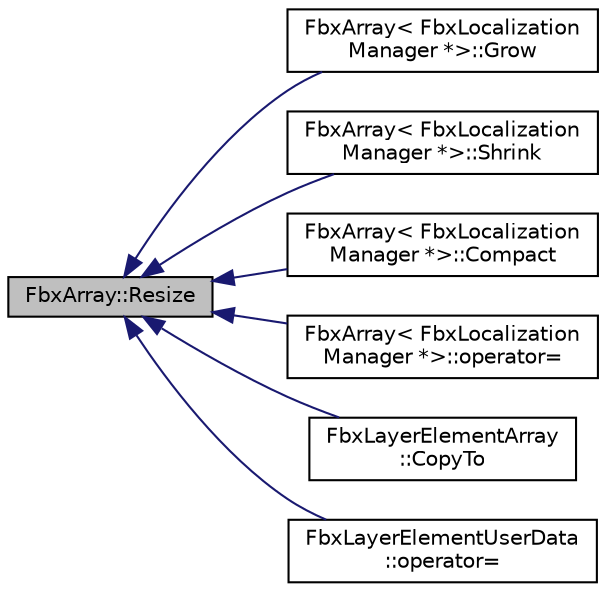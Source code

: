 digraph "FbxArray::Resize"
{
  edge [fontname="Helvetica",fontsize="10",labelfontname="Helvetica",labelfontsize="10"];
  node [fontname="Helvetica",fontsize="10",shape=record];
  rankdir="LR";
  Node115 [label="FbxArray::Resize",height=0.2,width=0.4,color="black", fillcolor="grey75", style="filled", fontcolor="black"];
  Node115 -> Node116 [dir="back",color="midnightblue",fontsize="10",style="solid",fontname="Helvetica"];
  Node116 [label="FbxArray\< FbxLocalization\lManager *\>::Grow",height=0.2,width=0.4,color="black", fillcolor="white", style="filled",URL="$class_fbx_array.html#a5d4cc67b153105946b82b178b7240a5a"];
  Node115 -> Node117 [dir="back",color="midnightblue",fontsize="10",style="solid",fontname="Helvetica"];
  Node117 [label="FbxArray\< FbxLocalization\lManager *\>::Shrink",height=0.2,width=0.4,color="black", fillcolor="white", style="filled",URL="$class_fbx_array.html#a252df10a0b24e15b515be15dcbfb6e0a"];
  Node115 -> Node118 [dir="back",color="midnightblue",fontsize="10",style="solid",fontname="Helvetica"];
  Node118 [label="FbxArray\< FbxLocalization\lManager *\>::Compact",height=0.2,width=0.4,color="black", fillcolor="white", style="filled",URL="$class_fbx_array.html#af841a63f9f07b47630ccae34aee7b97a"];
  Node115 -> Node119 [dir="back",color="midnightblue",fontsize="10",style="solid",fontname="Helvetica"];
  Node119 [label="FbxArray\< FbxLocalization\lManager *\>::operator=",height=0.2,width=0.4,color="black", fillcolor="white", style="filled",URL="$class_fbx_array.html#a44222dea1bbe2627872dce87b633dcb5"];
  Node115 -> Node120 [dir="back",color="midnightblue",fontsize="10",style="solid",fontname="Helvetica"];
  Node120 [label="FbxLayerElementArray\l::CopyTo",height=0.2,width=0.4,color="black", fillcolor="white", style="filled",URL="$class_fbx_layer_element_array.html#a64ddf869251ef992f995a5bb9c16efcc"];
  Node115 -> Node121 [dir="back",color="midnightblue",fontsize="10",style="solid",fontname="Helvetica"];
  Node121 [label="FbxLayerElementUserData\l::operator=",height=0.2,width=0.4,color="black", fillcolor="white", style="filled",URL="$class_fbx_layer_element_user_data.html#ae4e7b6fca22ea7dc404251bfea061e8d"];
}
